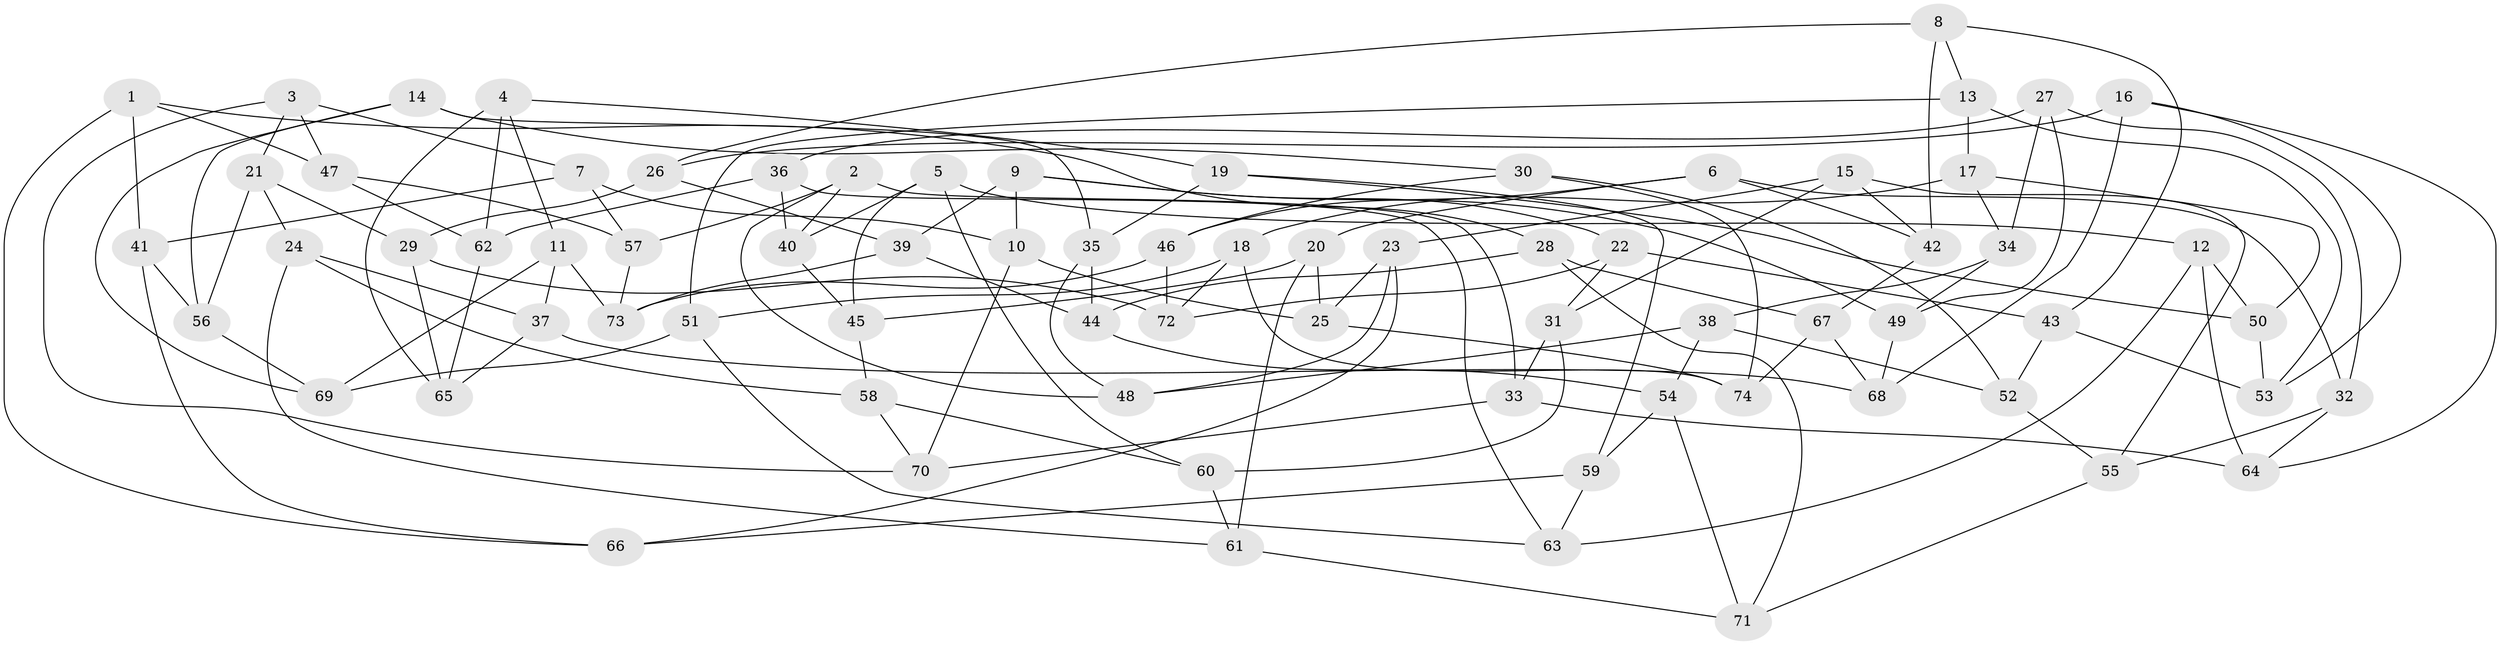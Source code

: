// Generated by graph-tools (version 1.1) at 2025/37/03/09/25 02:37:57]
// undirected, 74 vertices, 148 edges
graph export_dot {
graph [start="1"]
  node [color=gray90,style=filled];
  1;
  2;
  3;
  4;
  5;
  6;
  7;
  8;
  9;
  10;
  11;
  12;
  13;
  14;
  15;
  16;
  17;
  18;
  19;
  20;
  21;
  22;
  23;
  24;
  25;
  26;
  27;
  28;
  29;
  30;
  31;
  32;
  33;
  34;
  35;
  36;
  37;
  38;
  39;
  40;
  41;
  42;
  43;
  44;
  45;
  46;
  47;
  48;
  49;
  50;
  51;
  52;
  53;
  54;
  55;
  56;
  57;
  58;
  59;
  60;
  61;
  62;
  63;
  64;
  65;
  66;
  67;
  68;
  69;
  70;
  71;
  72;
  73;
  74;
  1 -- 47;
  1 -- 66;
  1 -- 41;
  1 -- 28;
  2 -- 57;
  2 -- 40;
  2 -- 33;
  2 -- 48;
  3 -- 7;
  3 -- 47;
  3 -- 70;
  3 -- 21;
  4 -- 65;
  4 -- 62;
  4 -- 11;
  4 -- 19;
  5 -- 12;
  5 -- 60;
  5 -- 40;
  5 -- 45;
  6 -- 42;
  6 -- 32;
  6 -- 20;
  6 -- 46;
  7 -- 41;
  7 -- 10;
  7 -- 57;
  8 -- 13;
  8 -- 43;
  8 -- 42;
  8 -- 26;
  9 -- 39;
  9 -- 49;
  9 -- 22;
  9 -- 10;
  10 -- 25;
  10 -- 70;
  11 -- 73;
  11 -- 69;
  11 -- 37;
  12 -- 50;
  12 -- 63;
  12 -- 64;
  13 -- 53;
  13 -- 17;
  13 -- 51;
  14 -- 56;
  14 -- 69;
  14 -- 35;
  14 -- 30;
  15 -- 31;
  15 -- 55;
  15 -- 42;
  15 -- 23;
  16 -- 68;
  16 -- 26;
  16 -- 53;
  16 -- 64;
  17 -- 34;
  17 -- 50;
  17 -- 18;
  18 -- 74;
  18 -- 51;
  18 -- 72;
  19 -- 50;
  19 -- 59;
  19 -- 35;
  20 -- 45;
  20 -- 61;
  20 -- 25;
  21 -- 56;
  21 -- 24;
  21 -- 29;
  22 -- 43;
  22 -- 72;
  22 -- 31;
  23 -- 25;
  23 -- 66;
  23 -- 48;
  24 -- 37;
  24 -- 61;
  24 -- 58;
  25 -- 74;
  26 -- 29;
  26 -- 39;
  27 -- 32;
  27 -- 34;
  27 -- 36;
  27 -- 49;
  28 -- 67;
  28 -- 44;
  28 -- 71;
  29 -- 65;
  29 -- 72;
  30 -- 46;
  30 -- 52;
  30 -- 74;
  31 -- 60;
  31 -- 33;
  32 -- 64;
  32 -- 55;
  33 -- 70;
  33 -- 64;
  34 -- 49;
  34 -- 38;
  35 -- 44;
  35 -- 48;
  36 -- 63;
  36 -- 62;
  36 -- 40;
  37 -- 68;
  37 -- 65;
  38 -- 54;
  38 -- 48;
  38 -- 52;
  39 -- 44;
  39 -- 73;
  40 -- 45;
  41 -- 56;
  41 -- 66;
  42 -- 67;
  43 -- 52;
  43 -- 53;
  44 -- 54;
  45 -- 58;
  46 -- 72;
  46 -- 73;
  47 -- 57;
  47 -- 62;
  49 -- 68;
  50 -- 53;
  51 -- 69;
  51 -- 63;
  52 -- 55;
  54 -- 59;
  54 -- 71;
  55 -- 71;
  56 -- 69;
  57 -- 73;
  58 -- 60;
  58 -- 70;
  59 -- 66;
  59 -- 63;
  60 -- 61;
  61 -- 71;
  62 -- 65;
  67 -- 74;
  67 -- 68;
}
